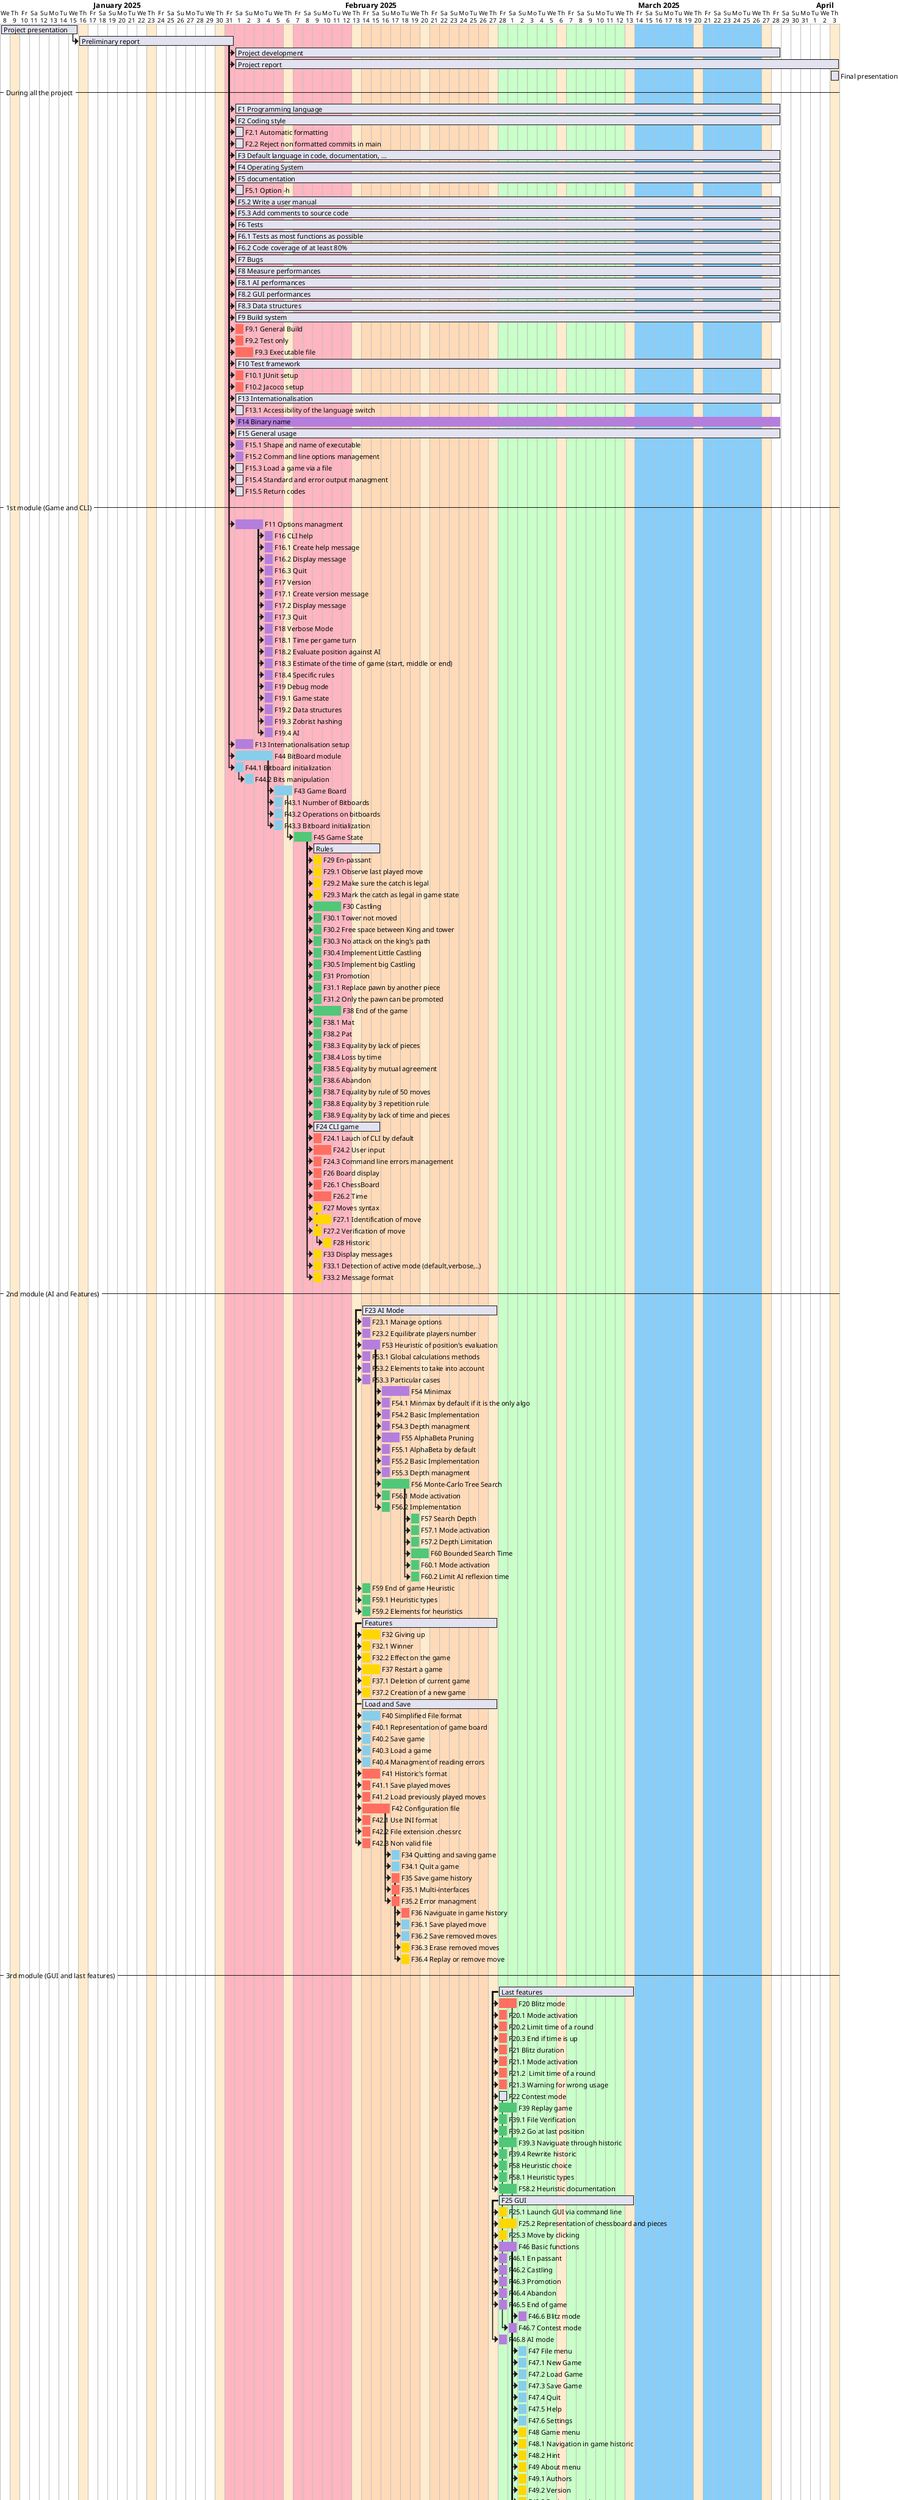 @startgantt
Project starts 2025-01-08
thursdays are colored in BlanchedAlmond
[Project presentation] requires 8 days
[Preliminary report] requires 16 days 
[Preliminary report] starts at [Project presentation]'s end
[Project development] requires 8 weeks
[Project development] starts at [Preliminary report]'s end
[Project report] ends on 2025-04-03
[Project report] starts at [Preliminary report]'s end
[Final presentation] requires 1 day
[Final presentation] starts at 2025-04-03
-- During all the project --
[F1 Programming language] as [F1] requires 8 weeks
[Preliminary report] -> [F1]
[F2 Coding style] as [F2] requires 8 weeks
[Preliminary report] -> [F2]
[F2.1 Automatic formatting] as [F2.1] requires 1 day
[Preliminary report]->[F2.1]
[F2.2 Reject non formatted commits in main] as [F2.2] requires 1 day
[Preliminary report]->[F2.2]
[F3 Default language in code, documentation, ...] as [F3] requires 8 weeks
[Preliminary report] -> [F3]
[F4 Operating System] as [F4] requires 8 weeks
[Preliminary report] -> [F4]
[F5 documentation] as [F5] requires 8 weeks
[Preliminary report] -> [F5]
[F5.1 Option -h] as [F5.1] requires 1 day
[Preliminary report]->[F5.1]
[F5.2 Write a user manual] as [F5.2] requires 8 weeks
[Preliminary report]->[F5.2]
[F5.3 Add comments to source code] as [F5.3] requires 8 weeks
[Preliminary report]->[F5.3]
[F6 Tests] as [F6] requires 8 weeks
[Preliminary report] -> [F6]
[F6.1 Tests as most functions as possible] as [F6.1] requires 8 weeks
[Preliminary report]->[F6.1]
[F6.2 Code coverage of at least 80%] as [F6.2] requires 8 weeks
[Preliminary report]->[F6.2]
[F7 Bugs] as [F7] requires 8 weeks
[Preliminary report] -> [F7]
[F8 Measure performances] as [F8] requires 8 weeks
[Preliminary report] -> [F8]
[F8.1 AI performances] as [F8.1] requires 8 weeks
[Preliminary report]->[F8.1]
[F8.2 GUI performances] as [F8.2] requires 8 weeks
[Preliminary report]->[F8.2]
[F8.3 Data structures] as [F8.3] requires 8 weeks
[Preliminary report]->[F8.3]
[F9 Build system] as [F9] requires 8 weeks
[Preliminary report] -> [F9]
[F9.1 General Build] as [F9.1] requires 1 day and is colored in #FF6F61
[Preliminary report]->[F9.1]
[F9.2 Test only] as [F9.2] requires 1 day and is colored in #FF6F61
[Preliminary report]->[F9.2]
[F9.3 Executable file] as [F9.3] requires 2 days and is colored in #FF6F61
[Preliminary report]->[F9.3]
[F10 Test framework] as [F10] requires 8 weeks
[Preliminary report] -> [F10]
[F10.1 JUnit setup] as [F10.1] requires 1 day and is colored in #FF6F61
[Preliminary report]->[F10.1]
[F10.2 Jacoco setup] as [F10.2] requires 1 day and is colored in #FF6F61
[Preliminary report]->[F10.2]
[F13 Internationalisation] as [F13] requires 8 weeks
[Preliminary report] -> [F13]
[F13.1 Accessibility of the language switch] as [F13.1] requires 1 day
[Preliminary report]->[F13.1]
[F14 Binary name] as [F14] requires 8 weeks and is colored in #B57EDC
[Preliminary report] -> [F14]
[F15 General usage] as [F15] requires 8 weeks
[Preliminary report] -> [F15]
[F15.1 Shape and name of executable] as [F15.1] requires 1 day and is colored in #B57EDC
[Preliminary report]->[F15.1]
[F15.2 Command line options management] as [F15.2] requires 1 day and is colored in #B57EDC
[Preliminary report]->[F15.2]
[F15.3 Load a game via a file] as [F15.3] requires 1 day
[Preliminary report]->[F15.3]
[F15.4 Standard and error output managment] as [F15.4] requires 1 day
[Preliminary report]->[F15.4]
[F15.5 Return codes] as [F15.5] requires 1 day
[Preliminary report]->[F15.5]

-- 1st module (Game and CLI) --
[F11 Options managment] as [F11] requires 3 days and starts at [Preliminary report]'s end and is colored in #B57EDC
[F16 CLI help] requires 1 day and starts at [F11]'s end and is colored in #B57EDC
[F16.1 Create help message] as [F16.1] requires 1 day and is colored in #B57EDC
[F11]->[F16.1]
[F16.2 Display message] as [F16.2] requires 1 day and is colored in #B57EDC
[F11]->[F16.2]
[F16.3 Quit] as [F16.3] requires 1 day and is colored in #B57EDC
[F11]->[F16.3]
[F17 Version] requires 1 day and starts at [F11]'s end and is colored in #B57EDC
[F17.1 Create version message] as [F17.1] requires 1 day and is colored in #B57EDC
[F11]->[F17.1]
[F17.2 Display message] as [F17.2] requires 1 day and is colored in #B57EDC
[F11]->[F17.2]
[F17.3 Quit] as [F17.3] requires 1 day and is colored in #B57EDC
[F11]->[F17.3]
[F18 Verbose Mode] requires 1 day and starts at [F11]'s end and is colored in #B57EDC
[F18.1 Time per game turn] as [F18.1] requires 1 day and is colored in #B57EDC
[F11]->[F18.1]
[F18.2 Evaluate position against AI] as [F18.2] requires 1 day and is colored in #B57EDC
[F11]->[F18.2]
[F18.3 Estimate of the time of game (start, middle or end)] as [F18.3] requires 1 day and is colored in #B57EDC
[F11]->[F18.3]
[F18.4 Specific rules] as [F18.4] requires 1 day and is colored in #B57EDC
[F11]->[F18.4]
[F19 Debug mode] requires 1 day and starts at [F11]'s end and is colored in #B57EDC
[F19.1 Game state] as [F19.1] requires 1 day and is colored in #B57EDC
[F11]->[F19.1]
[F19.2 Data structures] as [F19.2] requires 1 day and is colored in #B57EDC
[F11]->[F19.2]
[F19.3 Zobrist hashing] as [F19.3] requires 1 day and is colored in #B57EDC
[F11]->[F19.3]
[F19.4 AI] as [F19.4] requires 1 day and is colored in #B57EDC
[F11]->[F19.4]
[F13 Internationalisation setup] requires 2 days and starts at [Preliminary report]'s end and is colored in #B57EDC

[F44 BitBoard module] as [F44] requires 4 days and starts at [Preliminary report]'s end and is colored in #87CEEB
[F44.1 Bitboard initialization] as [F44.1] requires 1 day and is colored in #87CEEB
[Preliminary report]->[F44.1]
[F44.2 Bits manipulation] as [F44.2] requires 1 day and is colored in #87CEEB
[F44.1]->[F44.2]
[F43 Game Board] as [F43] requires 2 days and starts at [F44]'s end and is colored in #87CEEB
[F43.1 Number of Bitboards] as [F43.1] requires 1 day and is colored in #87CEEB
[F44]->[F43.1]
[F43.2 Operations on bitboards] as [F43.2] requires 1 day and is colored in #87CEEB
[F44]->[F43.2]
[F43.3 Bitboard initialization] as [F43.3] requires 1 day and is colored in #87CEEB
[F44]->[F43.3]
[F45 Game State] as [F45] requires 2 days and starts at [F43]'s end and is colored in #50C878
[Rules] requires 1 week and starts at [F45]'s end
[F29 En-passant] as [F29] requires 1 day and starts at [Rules]'s start and is colored in #FFD700
[F29.1 Observe last played move] as [F29.1] requires 1 day and is colored in #FFD700
[F45]->[F29.1]
[F29.2 Make sure the catch is legal] as [F29.2] requires 1 day and is colored in #FFD700
[F45]->[F29.2]
[F29.3 Mark the catch as legal in game state] as [F29.3] requires 1 day and is colored in #FFD700
[F45]->[F29.3]
[F30 Castling] as [F30] requires 3 days and starts at [Rules]'s start and is colored in #50C878
[F30.1 Tower not moved] as [F30.1] requires 1 day and is colored in #50C878
[F45]->[F30.1]
[F30.2 Free space between King and tower] as [F30.2] requires 1 day and is colored in #50C878
[F45]->[F30.2]
[F30.3 No attack on the king's path] as [F30.3] requires 1 day and is colored in #50C878
[F45]->[F30.3]
[F30.4 Implement Little Castling] as [F30.4] requires 1 day and is colored in #50C878
[F45]->[F30.4]
[F30.5 Implement big Castling] as [F30.5] requires 1 day and is colored in #50C878
[F45]->[F30.5]
[F31 Promotion] as [F31] requires 1 day and starts at [Rules]'s start and is colored in #50C878
[F31.1 Replace pawn by another piece] as [F31.1] requires 1 day and is colored in #50C878
[F45]->[F31.1]
[F31.2 Only the pawn can be promoted] as [F31.2] requires 1 day and is colored in #50C878
[F45]->[F31.2]
[F38 End of the game] as [F38] requires 3 days and starts at [Rules]'s start and is colored in #50C878
[F38.1 Mat] as [F38.1] requires 1 day and is colored in #50C878
[F45]->[F38.1]
[F38.2 Pat] as [F38.2] requires 1 day and is colored in #50C878
[F45]->[F38.2]
[F38.3 Equality by lack of pieces] as [F38.3] requires 1 day and is colored in #50C878
[F45]->[F38.3]
[F38.4 Loss by time] as [F38.4] requires 1 day and is colored in #50C878
[F45]->[F38.4]
[F38.5 Equality by mutual agreement] as [F38.5] requires 1 day and is colored in #50C878
[F45]->[F38.5]
[F38.6 Abandon] as [F38.6] requires 1 day and is colored in #50C878
[F45]->[F38.6]
[F38.7 Equality by rule of 50 moves] as [F38.7] requires 1 day and is colored in #50C878
[F45]->[F38.7]
[F38.8 Equality by 3 repetition rule] as [F38.8] requires 1 day and is colored in #50C878
[F45]->[F38.8]
[F38.9 Equality by lack of time and pieces] as [F38.9] requires 1 day and is colored in #50C878
[F45]->[F38.9]


[F24 CLI game] as [F24] requires 1 week and starts at [F45]'s end
[F24.1 Lauch of CLI by default] as [F24.1] requires 1 day and is colored in #FF6F61
[F45]->[F24.1]
[F24.2 User input] as [F24.2] requires 2 days and is colored in #FF6F61
[F45]->[F24.2]
[F24.3 Command line errors management] as [F24.3] requires 1 day and is colored in #FF6F61
[F45]->[F24.3]
[F26 Board display] as [F26] requires 1 day and starts at [F24]'s start and is colored in #FF6F61
[F26.1 ChessBoard] as [F26.1] requires 1 day and is colored in #FF6F61
[F45]->[F26.1]
[F26.2 Time] as [F26.2] requires 2 days and is colored in #FF6F61
[F45]->[F26.2]
[F27 Moves syntax] as [F27] requires 1 day and starts at [F24]'s start and is colored in #FFD700
[F27.1 Identification of move] as [F27.1] requires 2 days and is colored in #FFD700
[F45]->[F27.1]
[F27.2 Verification of move] as [F27.2] requires 1 day and is colored in #FFD700
[F45]->[F27.2]
[F28 Historic] as [F28] requires 1 day and starts at [F27]'s end and is colored in #FFD700
[F33 Display messages] as [F33] requires 1 day and starts at [F24]'s start and is colored in #FFD700
[F33.1 Detection of active mode (default,verbose,..)] as [F33.1] requires 1 day and is colored in #FFD700
[F45]->[F33.1]
[F33.2 Message format] as [F33.2] requires 1 day and is colored in #FFD700
[F45]->[F33.2]


-- 2nd module (AI and Features) --
[F23 AI Mode] as [F23] requires 2 weeks and starts on 2025-02-14 
[F23.1 Manage options] as [F23.1] requires 1 day and starts at [F23]'s start and is colored in #B57EDC
[F23.2 Equilibrate players number] as [F23.2] requires 1 day and starts at [F23]'s start and is colored in #B57EDC
[F53 Heuristic of position's evaluation] as [F53] requires 2 days and starts at [F23]'s start and is colored in #B57EDC
[F53.1 Global calculations methods] as [F53.1] requires 1 day and starts at [F23]'s start and is colored in #B57EDC
[F53.2 Elements to take into account] as [F53.2] requires 1 day and starts at [F23]'s start and is colored in #B57EDC
[F53.3 Particular cases] as [F53.3] requires 1 day and starts at [F23]'s start and is colored in #B57EDC
[F54 Minimax] as [F54] requires 3 days and starts at [F53]'s end and is colored in #B57EDC
[F54.1 Minmax by default if it is the only algo] as [F54.1] requires 1 day and starts at [F53]'s end and is colored in #B57EDC
[F54.2 Basic Implementation] as [F54.2] requires 1 day and starts at [F53]'s end and is colored in #B57EDC
[F54.3 Depth managment] as [F54.3] requires 1 day and starts at [F53]'s end and is colored in #B57EDC
[F55 AlphaBeta Pruning] as [F55] requires 2 days and starts at [F53]'s end and is colored in #B57EDC
[F55.1 AlphaBeta by default] as [F55.1] requires 1 day and starts at [F53]'s end and is colored in #B57EDC
[F55.2 Basic Implementation] as [F55.2] requires 1 day and starts at [F53]'s end and is colored in #B57EDC
[F55.3 Depth managment] as [F55.3] requires 1 day and starts at [F53]'s end and is colored in #B57EDC
[F56 Monte-Carlo Tree Search] as [F56] requires 3 days and starts at [F53]'s end and is colored in #50C878
[F56.1 Mode activation] as [F56.1] requires 1 day and starts at [F53]'s end and is colored in #50C878
[F56.2 Implementation] as [F56.2] requires 1 day and starts at [F53]'s end and is colored in #50C878
[F57 Search Depth] as [F57] requires 1 day and starts at [F56]'s end and is colored in #50C878
[F57.1 Mode activation] as [F57.1] requires 1 day and starts at [F56]'s end and is colored in #50C878
[F57.2 Depth Limitation] as [F57.2] requires 1 day and starts at [F56]'s end and is colored in #50C878
[F60 Bounded Search Time] as [F60] requires 2 days and starts at [F56]'s end and is colored in #50C878
[F60.1 Mode activation] as [F60.1] requires 1 day and starts at [F56]'s end and is colored in #50C878
[F60.2 Limit AI reflexion time] as [F60.2] requires 1 day and starts at [F56]'s end and is colored in #50C878
[F59 End of game Heuristic] as [F59] requires 1 day and starts at [F23]'s start and is colored in #50C878
[F59.1 Heuristic types] as [F59.1] requires 1 day and starts at [F23]'s start and is colored in #50C878
[F59.2 Elements for heuristics] as [F59.2] requires 1 day and starts at [F23]'s start and is colored in #50C878

[Features] requires 2 weeks and starts on 2025-02-14
[F32 Giving up] as [F32] requires 2 days and starts at [Features]'s start and is colored in #FFD700
[F32.1 Winner] as [F32.1] requires 1 day and starts at [Features]'s start and is colored in #FFD700
[F32.2 Effect on the game] as [F32.2] requires 1 day and starts at [Features]'s start and is colored in #FFD700
[F37 Restart a game] as [F37] requires 2 days and starts at [Features]'s start and is colored in #FFD700
[F37.1 Deletion of current game] as [F37.1] requires 1 day and starts at [Features]'s start and is colored in #FFD700
[F37.2 Creation of a new game] as [F37.2] requires 1 day and starts at [Features]'s start and is colored in #FFD700

[Load and Save] requires 2 weeks and starts on 2025-02-14
[F40 Simplified File format] as [F40] requires 2 days and starts at [Load and Save]'s start and is colored in #87CEEB
[F40.1 Representation of game board] as [F40.1] requires 1 day and starts at [Features]'s start and is colored in #87CEEB
[F40.2 Save game] as [F40.2] requires 1 day and starts at [Features]'s start and is colored in #87CEEB
[F40.3 Load a game] as [F40.3] requires 1 day and starts at [Features]'s start and is colored in #87CEEB
[F40.4 Managment of reading errors] as [F40.4] requires 1 day and starts at [Features]'s start and is colored in #87CEEB
[F41 Historic's format] as [F41] requires 2 days and starts at [Load and Save]'s start and is colored in #FF6F61
[F41.1 Save played moves] as [F41.1] requires 1 day and starts at [Features]'s start and is colored in #FF6F61
[F41.2 Load previously played moves] as [F41.2] requires 1 day and starts at [Features]'s start and is colored in #FF6F61
[F42 Configuration file] as [F42] requires 3 days and starts at [Load and Save]'s start and is colored in #FF6F61
[F42.1 Use INI format] as [F42.1] requires 1 day and starts at [Features]'s start and is colored in #FF6F61
[F42.2 File extension .chessrc] as [F42.2] requires 1 day and starts at [Features]'s start and is colored in #FF6F61 
[F42.3 Non valid file] as [F42.3] requires 1 day and starts at [Features]'s start and is colored in #FF6F61
[F34 Quitting and saving game] as [F34] requires 1 day and starts at [F42]'s end and is colored in #87CEEB
[F34.1 Quit a game] as [F34.1] requires 1 day and starts at [F42]'s end and is colored in #87CEEB
[F35 Save game history] as [F35] requires 1 day and starts at [F42]'s end and is colored in #FF6F61
[F35.1 Multi-interfaces] as [F35.1] requires 1 day and starts at [F42]'s end and is colored in #FF6F61
[F35.2 Error managment] as [F35.2] requires 1 day and starts at [F42]'s end and is colored in #FF6F61
[F36 Naviguate in game history] as [F36] requires 1 day and starts at [F35]'s end and is colored in #FF6F61
[F36.1 Save played move] as [F36.1] requires 1 day and starts at [F35]'s end and is colored in #87CEEB
[F36.2 Save removed moves] as [F36.2] requires 1 day and starts at [F35]'s end and is colored in #87CEEB
[F36.3 Erase removed moves] as [F36.3] requires 1 day and starts at [F35]'s end and is colored in #FFD700
[F36.4 Replay or remove move] as [F36.4] requires 1 day and starts at [F35]'s end and is colored in #FFD700

-- 3rd module (GUI and last features) --
[Last features] requires 2 weeks and starts on 2025-02-28
[F20 Blitz mode] as [F20] requires 2 days and starts at [Last features]'s start and is colored in #FF6F61
[F20.1 Mode activation] as [F20.1] requires 1 day and starts at [Last features]'s start and is colored in #FF6F61
[F20.2 Limit time of a round] as [F20.2] requires 1 day and starts at [Last features]'s start and is colored in #FF6F61
[F20.3 End if time is up] as [F20.3] requires 1 day and starts at [Last features]'s start and is colored in #FF6F61
[F21 Blitz duration] as [F21] requires 1 day and starts at [Last features]'s start and is colored in #FF6F61
[F21.1 Mode activation] as [F21.1] requires 1 day and starts at [Last features]'s start and is colored in #FF6F61
[F21.2  Limit time of a round] as [F3F219.2] requires 1 day and starts at [Last features]'s start and is colored in #FF6F61
[F21.3 Warning for wrong usage] as [F21.3] requires 1 day and starts at [Last features]'s start and is colored in #FF6F61

[F22 Contest mode] as [F22] requires 1 day and starts at [Last features]'s start
[F39 Replay game] as [F39] requires 2 days and starts at [Last features]'s start and is colored in #50C878
[F39.1 File Verification] as [F39.1] requires 1 day and starts at [Last features]'s start and is colored in #50C878
[F39.2 Go at last position] as [F39.2] requires 1 day and starts at [Last features]'s start and is colored in #50C878
[F39.3 Naviguate through historic] as [F39.3] requires 2 days and starts at [Last features]'s start and is colored in #50C878
[F39.4 Rewrite historic] as [F39.4] requires 1 day and starts at [Last features]'s start and is colored in #50C878
[F58 Heuristic choice] as [F58] requires 1 day and starts at [Last features]'s start and is colored in #50C878
[F58.1 Heuristic types] as [F58.1] requires 1 day and starts at [Last features]'s start and is colored in #50C878
[F58.2 Heuristic documentation] as [F58.2] requires 2 days and starts at [Last features]'s start and is colored in #50C878

[F25 GUI] as [F25] requires 2 weeks and starts on 2025-02-28 
[F25.1 Launch GUI via command line] as [F25.1] requires 1 day and starts at [F25]'s start and is colored in #FFD700
[F25.2 Representation of chessboard and pieces] as [F25.2] requires 2 days and starts at [F25]'s start and is colored in #FFD700
[F25.3 Move by clicking] as [F25.3] requires 1 day and starts at [F25]'s start and is colored in #FFD700
[F46 Basic functions] as [F46] requires 2 days and starts at [F25]'s start and is colored in #B57EDC
[F46.1 En passant] as [F46.1] requires 1 day and starts at [F25]'s start and is colored in #B57EDC
[F46.2 Castling] as [F46.2] requires 1 day and starts at [F25]'s start and is colored in #B57EDC
[F46.3 Promotion] as [F46.3] requires 1 day and starts at [F25]'s start and is colored in #B57EDC
[F46.4 Abandon] as [F46.4] requires 1 day and starts at [F25]'s start and is colored in #B57EDC
[F46.5 End of game] as [F46.5] requires 1 day and starts at [F25]'s start and is colored in #B57EDC
[F46.6 Blitz mode] as [F46.6] requires 1 day and starts at [F20]'s end and is colored in #B57EDC
[F46.7 Contest mode] as [F46.7] requires 1 day and starts at [F22]'s end and is colored in #B57EDC
[F46.8 AI mode] as [F46.8] requires 1 day and starts at [F25]'s start and is colored in #B57EDC
[F47 File menu] as [F47] requires 1 day and starts at [F46]'s end and is colored in #87CEEB
[F47.1 New Game] as [F47.1] requires 1 day and starts at [F46]'s end and is colored in #87CEEB
[F47.2 Load Game] as [F47.2] requires 1 day and starts at [F46]'s end and is colored in #87CEEB
[F47.3 Save Game] as [F47.3] requires 1 day and starts at [F46]'s end and is colored in #87CEEB
[F47.4 Quit] as [F47.4] requires 1 day and starts at [F46]'s end and is colored in #87CEEB
[F47.5 Help] as [F47.5] requires 1 day and starts at [F46]'s end and is colored in #87CEEB
[F47.6 Settings] as [F47.6] requires 1 day and starts at [F46]'s end and is colored in #87CEEB
[F48 Game menu] as [F48] requires 1 day and starts at [F46]'s end and is colored in #FFD700
[F48.1 Navigation in game historic] as [F48.1] requires 1 day and starts at [F46]'s end and is colored in #FFD700
[F48.2 Hint] as [F48.2] requires 1 day and starts at [F46]'s end and is colored in #FFD700
[F49 About menu] as [F49] requires 1 day and starts at [F46]'s end and is colored in #FFD700
[F49.1 Authors] as [F49.1] requires 1 day and starts at [F46]'s end and is colored in #FFD700
[F49.2 Version] as [F49.2] requires 1 day and starts at [F46]'s end and is colored in #FFD700
[F49.3 Project repository] as [F49.3] requires 1 day and starts at [F46]'s end and is colored in #FFD700
[F50 Game Display] as [F50] requires 2 days and starts at [F46]'s end and is colored in #87CEEB
[F50.1 GameBorad display] as [F50.1] requires 1 day and starts at [F46]'s end and is colored in #87CEEB
[F50.2 Blitz time display] as [F50.2] requires 1 day and starts at [F46]'s end and is colored in #87CEEB
[F51 Display played moves] as [F51] requires 1 day and starts at [F46]'s end and is colored in #FFD700
[F51.1 Display played moves] as [F51.1] requires 1 day and starts at [F46]'s end and is colored in #FFD700
[F51.2 Display removed moves] as [F51.2] requires 1 day and starts at [F46]'s end and is colored in #FFD700
[F52 New game Configuration] as [F52] requires 1 day and starts at [F46]'s end and is colored in #FF6F61
[F52.1 Blitz mode configuration] as [F52.1] requires 1 day and starts at [F46]'s end and is colored in #FF6F61
[F52.2 AI mode configuration] as [F52.2] requires 1 day and starts at [F46]'s end and is colored in #FF6F61
[F52.3 Debug and Verbose mode configuration] as [F52.3] requires 1 day and starts at [F46]'s end and is colored in #FF6F61
[F52.4 Default parameters] as [F52.4] requires 1 day and starts at [F46]'s end and is colored in #FF6F61

-- Final part (Code review and final report) --
[Code Review] requires 2 weeks and starts on 2025-03-14
[Implement missing/unfisnished features] requires 2 weeks and starts on 2025-03-14
[Final report] requires 3 weeks and starts on 2025-03-14

2025-01-30 to 2025-02-13 are colored in LightPink
2025-02-14 to 2025-02-27 are colored in PeachPuff
2025-02-28 to 2025-03-13 are colored in TECHNOLOGY
2025-03-14 to 2025-03-27 are colored in LightSkyBlue

legend
Legend:
|= Color |= Developer |
|<#B57EDC> | Mathilde Chollon |
|<#FF6F61>| Iwen Jomaa |
|<#FFD700> | Denis Demirci |
|<#87CEEB> | Valentin Jonquière |
|<#50C878> | Jonathan Landry |
end legend
@endgantt

